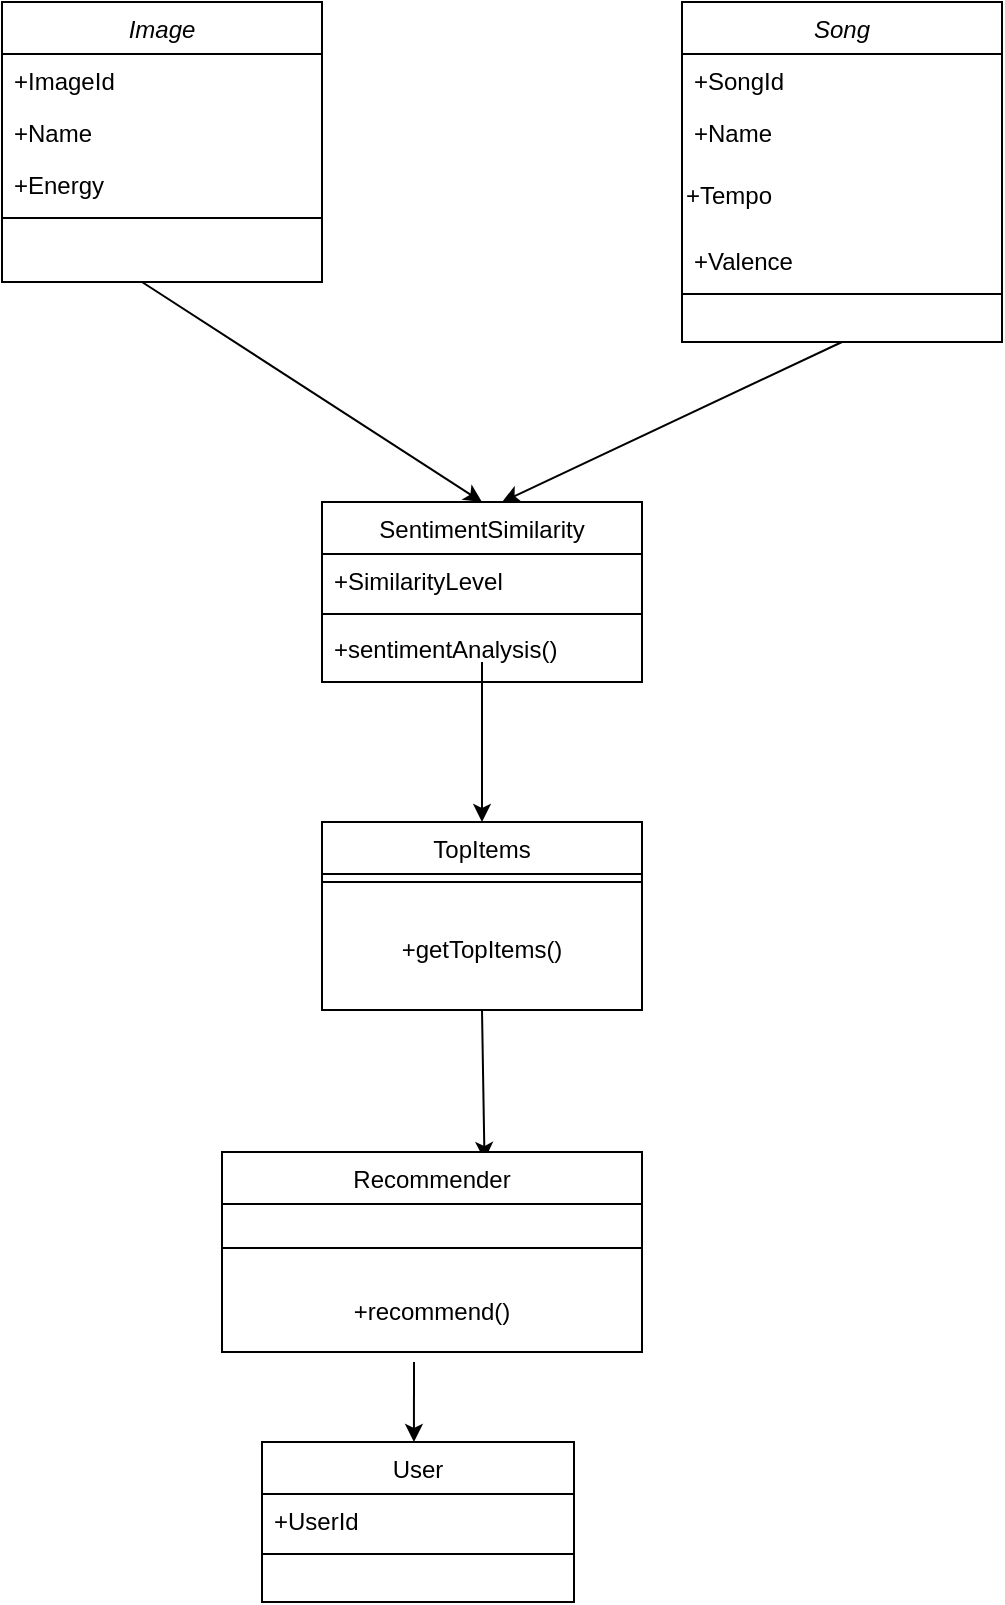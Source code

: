 <mxfile version="14.5.3" type="device"><diagram id="C5RBs43oDa-KdzZeNtuy" name="Page-1"><mxGraphModel dx="1052" dy="666" grid="1" gridSize="10" guides="1" tooltips="1" connect="1" arrows="0" fold="1" page="1" pageScale="1" pageWidth="827" pageHeight="1169" math="0" shadow="0"><root><mxCell id="WIyWlLk6GJQsqaUBKTNV-0"/><mxCell id="WIyWlLk6GJQsqaUBKTNV-1" parent="WIyWlLk6GJQsqaUBKTNV-0"/><mxCell id="zkfFHV4jXpPFQw0GAbJ--0" value="Image" style="swimlane;fontStyle=2;align=center;verticalAlign=top;childLayout=stackLayout;horizontal=1;startSize=26;horizontalStack=0;resizeParent=1;resizeLast=0;collapsible=1;marginBottom=0;rounded=0;shadow=0;strokeWidth=1;" parent="WIyWlLk6GJQsqaUBKTNV-1" vertex="1"><mxGeometry x="260" y="10" width="160" height="140" as="geometry"><mxRectangle x="230" y="140" width="160" height="26" as="alternateBounds"/></mxGeometry></mxCell><mxCell id="zkfFHV4jXpPFQw0GAbJ--1" value="+ImageId" style="text;align=left;verticalAlign=top;spacingLeft=4;spacingRight=4;overflow=hidden;rotatable=0;points=[[0,0.5],[1,0.5]];portConstraint=eastwest;" parent="zkfFHV4jXpPFQw0GAbJ--0" vertex="1"><mxGeometry y="26" width="160" height="26" as="geometry"/></mxCell><mxCell id="zkfFHV4jXpPFQw0GAbJ--2" value="+Name" style="text;align=left;verticalAlign=top;spacingLeft=4;spacingRight=4;overflow=hidden;rotatable=0;points=[[0,0.5],[1,0.5]];portConstraint=eastwest;rounded=0;shadow=0;html=0;" parent="zkfFHV4jXpPFQw0GAbJ--0" vertex="1"><mxGeometry y="52" width="160" height="26" as="geometry"/></mxCell><mxCell id="zkfFHV4jXpPFQw0GAbJ--3" value="+Energy" style="text;align=left;verticalAlign=top;spacingLeft=4;spacingRight=4;overflow=hidden;rotatable=0;points=[[0,0.5],[1,0.5]];portConstraint=eastwest;rounded=0;shadow=0;html=0;" parent="zkfFHV4jXpPFQw0GAbJ--0" vertex="1"><mxGeometry y="78" width="160" height="26" as="geometry"/></mxCell><mxCell id="Hw0UOvfp_bZTU97kZnNh-20" value="" style="line;html=1;strokeWidth=1;align=left;verticalAlign=middle;spacingTop=-1;spacingLeft=3;spacingRight=3;rotatable=0;labelPosition=right;points=[];portConstraint=eastwest;" vertex="1" parent="zkfFHV4jXpPFQw0GAbJ--0"><mxGeometry y="104" width="160" height="8" as="geometry"/></mxCell><mxCell id="zkfFHV4jXpPFQw0GAbJ--6" value="User" style="swimlane;fontStyle=0;align=center;verticalAlign=top;childLayout=stackLayout;horizontal=1;startSize=26;horizontalStack=0;resizeParent=1;resizeLast=0;collapsible=1;marginBottom=0;rounded=0;shadow=0;strokeWidth=1;" parent="WIyWlLk6GJQsqaUBKTNV-1" vertex="1"><mxGeometry x="390" y="730" width="156" height="80" as="geometry"><mxRectangle x="130" y="380" width="160" height="26" as="alternateBounds"/></mxGeometry></mxCell><mxCell id="zkfFHV4jXpPFQw0GAbJ--7" value="+UserId" style="text;align=left;verticalAlign=top;spacingLeft=4;spacingRight=4;overflow=hidden;rotatable=0;points=[[0,0.5],[1,0.5]];portConstraint=eastwest;" parent="zkfFHV4jXpPFQw0GAbJ--6" vertex="1"><mxGeometry y="26" width="156" height="26" as="geometry"/></mxCell><mxCell id="zkfFHV4jXpPFQw0GAbJ--9" value="" style="line;html=1;strokeWidth=1;align=left;verticalAlign=middle;spacingTop=-1;spacingLeft=3;spacingRight=3;rotatable=0;labelPosition=right;points=[];portConstraint=eastwest;" parent="zkfFHV4jXpPFQw0GAbJ--6" vertex="1"><mxGeometry y="52" width="156" height="8" as="geometry"/></mxCell><mxCell id="Hw0UOvfp_bZTU97kZnNh-0" value="TopItems" style="swimlane;fontStyle=0;align=center;verticalAlign=top;childLayout=stackLayout;horizontal=1;startSize=26;horizontalStack=0;resizeParent=1;resizeLast=0;collapsible=1;marginBottom=0;rounded=0;shadow=0;strokeWidth=1;" vertex="1" parent="WIyWlLk6GJQsqaUBKTNV-1"><mxGeometry x="420" y="420" width="160" height="94" as="geometry"><mxRectangle x="550" y="140" width="160" height="26" as="alternateBounds"/></mxGeometry></mxCell><mxCell id="Hw0UOvfp_bZTU97kZnNh-2" value="" style="line;html=1;strokeWidth=1;align=left;verticalAlign=middle;spacingTop=-1;spacingLeft=3;spacingRight=3;rotatable=0;labelPosition=right;points=[];portConstraint=eastwest;" vertex="1" parent="Hw0UOvfp_bZTU97kZnNh-0"><mxGeometry y="26" width="160" height="8" as="geometry"/></mxCell><mxCell id="Hw0UOvfp_bZTU97kZnNh-3" value="+getTopItems()" style="text;html=1;strokeColor=none;fillColor=none;align=center;verticalAlign=middle;whiteSpace=wrap;rounded=0;" vertex="1" parent="Hw0UOvfp_bZTU97kZnNh-0"><mxGeometry y="34" width="160" height="60" as="geometry"/></mxCell><mxCell id="Hw0UOvfp_bZTU97kZnNh-5" value="Song" style="swimlane;fontStyle=2;align=center;verticalAlign=top;childLayout=stackLayout;horizontal=1;startSize=26;horizontalStack=0;resizeParent=1;resizeLast=0;collapsible=1;marginBottom=0;rounded=0;shadow=0;strokeWidth=1;" vertex="1" parent="WIyWlLk6GJQsqaUBKTNV-1"><mxGeometry x="600" y="10" width="160" height="170" as="geometry"><mxRectangle x="230" y="140" width="160" height="26" as="alternateBounds"/></mxGeometry></mxCell><mxCell id="Hw0UOvfp_bZTU97kZnNh-6" value="+SongId" style="text;align=left;verticalAlign=top;spacingLeft=4;spacingRight=4;overflow=hidden;rotatable=0;points=[[0,0.5],[1,0.5]];portConstraint=eastwest;" vertex="1" parent="Hw0UOvfp_bZTU97kZnNh-5"><mxGeometry y="26" width="160" height="26" as="geometry"/></mxCell><mxCell id="Hw0UOvfp_bZTU97kZnNh-7" value="+Name" style="text;align=left;verticalAlign=top;spacingLeft=4;spacingRight=4;overflow=hidden;rotatable=0;points=[[0,0.5],[1,0.5]];portConstraint=eastwest;rounded=0;shadow=0;html=0;" vertex="1" parent="Hw0UOvfp_bZTU97kZnNh-5"><mxGeometry y="52" width="160" height="26" as="geometry"/></mxCell><mxCell id="Hw0UOvfp_bZTU97kZnNh-38" value="+Tempo" style="text;html=1;strokeColor=none;fillColor=none;align=left;verticalAlign=middle;whiteSpace=wrap;rounded=0;" vertex="1" parent="Hw0UOvfp_bZTU97kZnNh-5"><mxGeometry y="78" width="160" height="38" as="geometry"/></mxCell><mxCell id="Hw0UOvfp_bZTU97kZnNh-8" value="+Valence" style="text;align=left;verticalAlign=top;spacingLeft=4;spacingRight=4;overflow=hidden;rotatable=0;points=[[0,0.5],[1,0.5]];portConstraint=eastwest;rounded=0;shadow=0;html=0;" vertex="1" parent="Hw0UOvfp_bZTU97kZnNh-5"><mxGeometry y="116" width="160" height="26" as="geometry"/></mxCell><mxCell id="Hw0UOvfp_bZTU97kZnNh-9" value="" style="line;html=1;strokeWidth=1;align=left;verticalAlign=middle;spacingTop=-1;spacingLeft=3;spacingRight=3;rotatable=0;labelPosition=right;points=[];portConstraint=eastwest;" vertex="1" parent="Hw0UOvfp_bZTU97kZnNh-5"><mxGeometry y="142" width="160" height="8" as="geometry"/></mxCell><mxCell id="Hw0UOvfp_bZTU97kZnNh-10" value="SentimentSimilarity" style="swimlane;fontStyle=0;align=center;verticalAlign=top;childLayout=stackLayout;horizontal=1;startSize=26;horizontalStack=0;resizeParent=1;resizeLast=0;collapsible=1;marginBottom=0;rounded=0;shadow=0;strokeWidth=1;" vertex="1" parent="WIyWlLk6GJQsqaUBKTNV-1"><mxGeometry x="420" y="260" width="160" height="90" as="geometry"><mxRectangle x="550" y="140" width="160" height="26" as="alternateBounds"/></mxGeometry></mxCell><mxCell id="Hw0UOvfp_bZTU97kZnNh-11" value="+SimilarityLevel" style="text;align=left;verticalAlign=top;spacingLeft=4;spacingRight=4;overflow=hidden;rotatable=0;points=[[0,0.5],[1,0.5]];portConstraint=eastwest;" vertex="1" parent="Hw0UOvfp_bZTU97kZnNh-10"><mxGeometry y="26" width="160" height="26" as="geometry"/></mxCell><mxCell id="Hw0UOvfp_bZTU97kZnNh-12" value="" style="line;html=1;strokeWidth=1;align=left;verticalAlign=middle;spacingTop=-1;spacingLeft=3;spacingRight=3;rotatable=0;labelPosition=right;points=[];portConstraint=eastwest;" vertex="1" parent="Hw0UOvfp_bZTU97kZnNh-10"><mxGeometry y="52" width="160" height="8" as="geometry"/></mxCell><mxCell id="Hw0UOvfp_bZTU97kZnNh-23" value="+sentimentAnalysis()" style="text;align=left;verticalAlign=top;spacingLeft=4;spacingRight=4;overflow=hidden;rotatable=0;points=[[0,0.5],[1,0.5]];portConstraint=eastwest;" vertex="1" parent="Hw0UOvfp_bZTU97kZnNh-10"><mxGeometry y="60" width="160" height="26" as="geometry"/></mxCell><mxCell id="Hw0UOvfp_bZTU97kZnNh-19" value="" style="endArrow=classic;html=1;exitX=0.5;exitY=1;exitDx=0;exitDy=0;entryX=0.625;entryY=0.04;entryDx=0;entryDy=0;entryPerimeter=0;" edge="1" parent="WIyWlLk6GJQsqaUBKTNV-1" source="Hw0UOvfp_bZTU97kZnNh-3" target="Hw0UOvfp_bZTU97kZnNh-24"><mxGeometry width="50" height="50" relative="1" as="geometry"><mxPoint x="400" y="550" as="sourcePoint"/><mxPoint x="510" y="590" as="targetPoint"/></mxGeometry></mxCell><mxCell id="Hw0UOvfp_bZTU97kZnNh-24" value="Recommender" style="swimlane;fontStyle=0;align=center;verticalAlign=top;childLayout=stackLayout;horizontal=1;startSize=26;horizontalStack=0;resizeParent=1;resizeLast=0;collapsible=1;marginBottom=0;rounded=0;shadow=0;strokeWidth=1;" vertex="1" parent="WIyWlLk6GJQsqaUBKTNV-1"><mxGeometry x="370" y="585" width="210" height="100" as="geometry"><mxRectangle x="550" y="140" width="160" height="26" as="alternateBounds"/></mxGeometry></mxCell><mxCell id="Hw0UOvfp_bZTU97kZnNh-25" value="" style="line;html=1;strokeWidth=1;align=left;verticalAlign=middle;spacingTop=-1;spacingLeft=3;spacingRight=3;rotatable=0;labelPosition=right;points=[];portConstraint=eastwest;" vertex="1" parent="Hw0UOvfp_bZTU97kZnNh-24"><mxGeometry y="26" width="210" height="44" as="geometry"/></mxCell><mxCell id="Hw0UOvfp_bZTU97kZnNh-26" value="+recommend()" style="text;html=1;strokeColor=none;fillColor=none;align=center;verticalAlign=middle;whiteSpace=wrap;rounded=0;" vertex="1" parent="Hw0UOvfp_bZTU97kZnNh-24"><mxGeometry y="70" width="210" height="20" as="geometry"/></mxCell><mxCell id="Hw0UOvfp_bZTU97kZnNh-32" value="" style="endArrow=classic;html=1;" edge="1" parent="WIyWlLk6GJQsqaUBKTNV-1"><mxGeometry width="50" height="50" relative="1" as="geometry"><mxPoint x="680" y="180" as="sourcePoint"/><mxPoint x="510" y="260" as="targetPoint"/></mxGeometry></mxCell><mxCell id="Hw0UOvfp_bZTU97kZnNh-33" value="" style="endArrow=classic;html=1;" edge="1" parent="WIyWlLk6GJQsqaUBKTNV-1"><mxGeometry width="50" height="50" relative="1" as="geometry"><mxPoint x="330" y="150" as="sourcePoint"/><mxPoint x="500" y="260" as="targetPoint"/></mxGeometry></mxCell><mxCell id="Hw0UOvfp_bZTU97kZnNh-34" value="" style="endArrow=classic;html=1;entryX=0.5;entryY=0;entryDx=0;entryDy=0;" edge="1" parent="WIyWlLk6GJQsqaUBKTNV-1" target="Hw0UOvfp_bZTU97kZnNh-0"><mxGeometry width="50" height="50" relative="1" as="geometry"><mxPoint x="500" y="340" as="sourcePoint"/><mxPoint x="530" y="400" as="targetPoint"/></mxGeometry></mxCell><mxCell id="Hw0UOvfp_bZTU97kZnNh-35" value="" style="endArrow=classic;html=1;entryX=0.487;entryY=0;entryDx=0;entryDy=0;entryPerimeter=0;" edge="1" parent="WIyWlLk6GJQsqaUBKTNV-1" target="zkfFHV4jXpPFQw0GAbJ--6"><mxGeometry width="50" height="50" relative="1" as="geometry"><mxPoint x="466" y="690" as="sourcePoint"/><mxPoint x="530" y="530" as="targetPoint"/></mxGeometry></mxCell></root></mxGraphModel></diagram></mxfile>